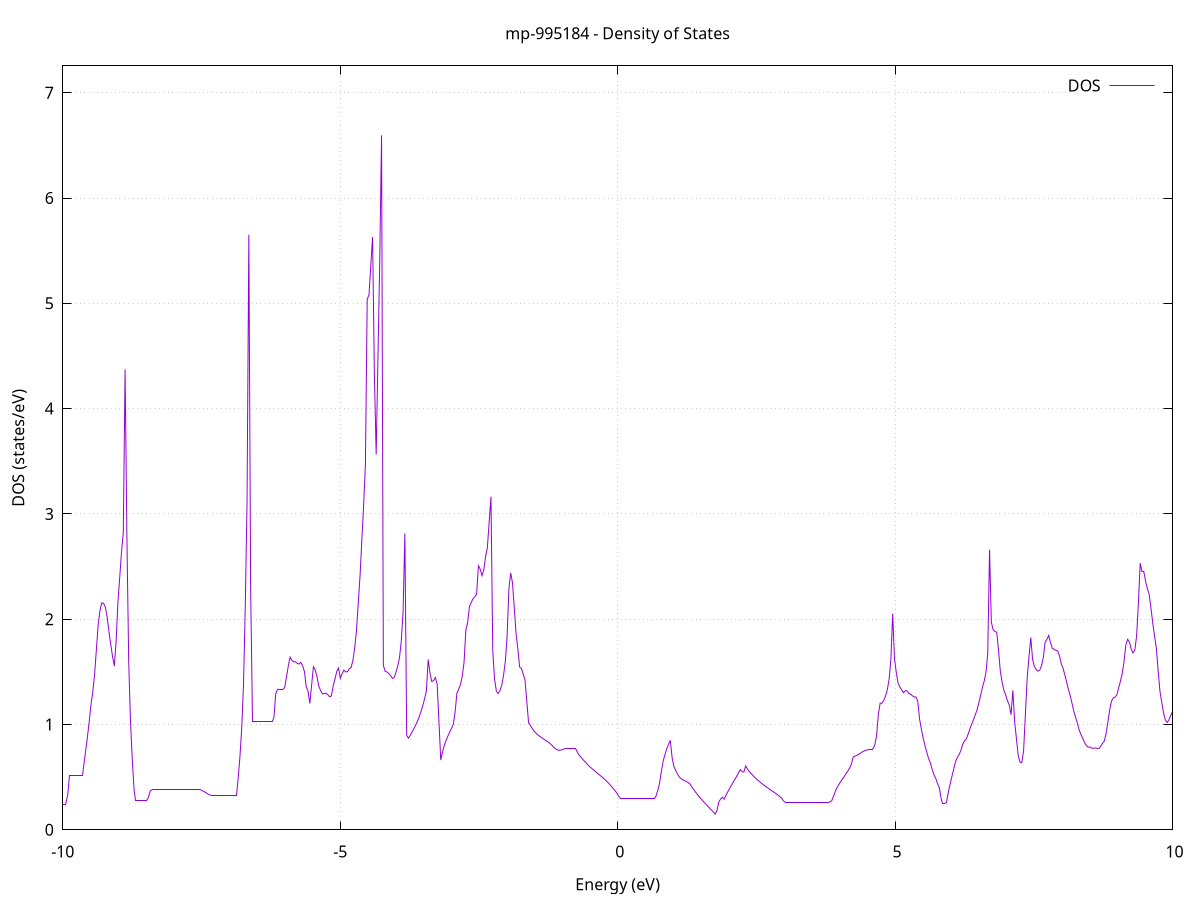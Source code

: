 set title 'mp-995184 - Density of States'
set xlabel 'Energy (eV)'
set ylabel 'DOS (states/eV)'
set grid
set xrange [-10:10]
set yrange [0:7.255]
set xzeroaxis lt -1
set terminal png size 800,600
set output 'mp-995184_dos_gnuplot.png'
plot '-' using 1:2 with lines title 'DOS'
-19.576000 0.000000
-19.543700 0.000000
-19.511400 0.000000
-19.479000 0.000000
-19.446700 0.000000
-19.414400 0.000000
-19.382100 0.000000
-19.349700 0.000000
-19.317400 0.000000
-19.285100 0.000000
-19.252800 0.000000
-19.220500 0.000000
-19.188100 0.000000
-19.155800 0.000000
-19.123500 0.000000
-19.091200 0.000000
-19.058800 0.000000
-19.026500 0.000000
-18.994200 0.000000
-18.961900 0.000000
-18.929500 0.000000
-18.897200 0.000000
-18.864900 0.000000
-18.832600 0.000000
-18.800300 0.000000
-18.767900 0.000000
-18.735600 0.000000
-18.703300 0.000000
-18.671000 0.000000
-18.638600 0.000000
-18.606300 0.000000
-18.574000 0.000000
-18.541700 0.000000
-18.509300 0.000000
-18.477000 0.000000
-18.444700 0.000000
-18.412400 0.000000
-18.380100 0.000000
-18.347700 0.000000
-18.315400 0.000000
-18.283100 0.000000
-18.250800 0.000000
-18.218400 0.000000
-18.186100 0.000000
-18.153800 0.000000
-18.121500 0.000000
-18.089100 0.000000
-18.056800 0.000000
-18.024500 0.000000
-17.992200 0.000000
-17.959900 0.000000
-17.927500 0.000000
-17.895200 0.000000
-17.862900 0.000000
-17.830600 0.000000
-17.798200 0.000000
-17.765900 0.000000
-17.733600 0.000000
-17.701300 0.000000
-17.668900 0.000000
-17.636600 0.000000
-17.604300 0.000000
-17.572000 0.000000
-17.539700 0.000000
-17.507300 0.000000
-17.475000 0.000000
-17.442700 0.000000
-17.410400 0.000000
-17.378000 0.000000
-17.345700 0.000000
-17.313400 0.000000
-17.281100 0.000000
-17.248700 0.000000
-17.216400 0.000000
-17.184100 0.000000
-17.151800 0.000000
-17.119500 0.000000
-17.087100 0.000000
-17.054800 0.000000
-17.022500 0.000000
-16.990200 0.000000
-16.957800 0.000000
-16.925500 0.000000
-16.893200 0.000000
-16.860900 0.000000
-16.828500 0.000000
-16.796200 0.000000
-16.763900 0.000000
-16.731600 0.000000
-16.699300 0.000000
-16.666900 0.000000
-16.634600 0.038900
-16.602300 0.573600
-16.570000 1.010600
-16.537600 1.380500
-16.505300 1.838900
-16.473000 2.289300
-16.440700 2.096600
-16.408300 1.725400
-16.376000 1.471200
-16.343700 1.202900
-16.311400 0.766400
-16.279100 0.766400
-16.246700 0.766400
-16.214400 0.766400
-16.182100 0.766400
-16.149800 0.766400
-16.117400 0.766400
-16.085100 0.766400
-16.052800 0.766400
-16.020500 0.766400
-15.988100 0.766400
-15.955800 0.766400
-15.923500 0.742400
-15.891200 0.664600
-15.858900 0.611100
-15.826500 0.557100
-15.794200 0.467200
-15.761900 0.464200
-15.729600 0.464200
-15.697200 0.464200
-15.664900 0.464200
-15.632600 0.464200
-15.600300 0.464200
-15.567900 0.464200
-15.535600 0.464200
-15.503300 0.464200
-15.471000 0.464200
-15.438700 0.464200
-15.406300 0.464200
-15.374000 0.464200
-15.341700 0.464200
-15.309400 0.464200
-15.277000 0.464200
-15.244700 0.464200
-15.212400 0.464200
-15.180100 0.464200
-15.147700 0.464200
-15.115400 0.464200
-15.083100 0.464200
-15.050800 0.447500
-15.018500 0.414500
-14.986100 0.391500
-14.953800 0.364000
-14.921500 0.338100
-14.889200 0.338100
-14.856800 0.338100
-14.824500 0.338100
-14.792200 0.338100
-14.759900 0.338100
-14.727500 0.338100
-14.695200 0.338100
-14.662900 0.338100
-14.630600 0.338100
-14.598300 0.338100
-14.565900 0.338100
-14.533600 0.338100
-14.501300 0.338100
-14.469000 0.338100
-14.436600 0.338100
-14.404300 0.338100
-14.372000 0.338100
-14.339700 0.338100
-14.307300 0.338100
-14.275000 0.338100
-14.242700 0.461300
-14.210400 0.745800
-14.178100 1.118500
-14.145700 1.757500
-14.113400 2.585600
-14.081100 2.695700
-14.048800 2.516700
-14.016400 2.280800
-13.984100 1.893700
-13.951800 1.303800
-13.919500 1.148000
-13.887100 1.148000
-13.854800 1.143500
-13.822500 1.139000
-13.790200 1.135100
-13.757900 1.128700
-13.725500 1.128700
-13.693200 1.128800
-13.660900 1.128800
-13.628600 1.128800
-13.596200 1.128800
-13.563900 1.096500
-13.531600 1.051300
-13.499300 0.983300
-13.466900 0.860500
-13.434600 0.809400
-13.402300 0.809400
-13.370000 0.809400
-13.337700 0.809400
-13.305300 0.809400
-13.273000 0.809400
-13.240700 0.809400
-13.208400 0.809400
-13.176000 0.809400
-13.143700 0.809400
-13.111400 0.809400
-13.079100 0.809400
-13.046700 0.809400
-13.014400 0.809400
-12.982100 0.809400
-12.949800 0.809400
-12.917500 0.809400
-12.885100 0.809400
-12.852800 0.809400
-12.820500 0.809400
-12.788200 0.809400
-12.755800 0.802500
-12.723500 0.783700
-12.691200 0.756300
-12.658900 0.702500
-12.626500 0.675600
-12.594200 0.593200
-12.561900 0.515600
-12.529600 0.438800
-12.497300 0.356800
-12.464900 0.356800
-12.432600 0.356800
-12.400300 0.356800
-12.368000 0.356800
-12.335600 0.356800
-12.303300 0.356800
-12.271000 0.356800
-12.238700 0.356800
-12.206300 0.356800
-12.174000 0.356800
-12.141700 0.356800
-12.109400 0.356800
-12.077100 0.508100
-12.044700 0.739000
-12.012400 0.941300
-11.980100 1.210600
-11.947800 1.210600
-11.915400 1.210500
-11.883100 1.210500
-11.850800 1.210500
-11.818500 1.210500
-11.786100 1.210400
-11.753800 1.210400
-11.721500 1.210400
-11.689200 1.210400
-11.656900 1.210300
-11.624500 1.136800
-11.592200 0.925200
-11.559900 0.579100
-11.527600 0.031300
-11.495200 0.000000
-11.462900 0.000000
-11.430600 0.000000
-11.398300 0.000000
-11.365900 0.000000
-11.333600 0.000000
-11.301300 0.000000
-11.269000 0.000000
-11.236700 0.000000
-11.204300 0.000000
-11.172000 0.000000
-11.139700 0.000000
-11.107400 0.000000
-11.075000 0.000000
-11.042700 0.000000
-11.010400 0.000000
-10.978100 0.000000
-10.945700 0.000000
-10.913400 0.000000
-10.881100 0.000000
-10.848800 0.000000
-10.816500 0.000000
-10.784100 0.000000
-10.751800 0.000000
-10.719500 0.000000
-10.687200 0.000000
-10.654800 0.000000
-10.622500 0.000000
-10.590200 0.000000
-10.557900 0.912200
-10.525500 1.578100
-10.493200 2.445800
-10.460900 2.445800
-10.428600 2.445900
-10.396300 2.445900
-10.363900 1.427800
-10.331600 0.244700
-10.299300 0.244700
-10.267000 0.244700
-10.234600 0.244700
-10.202300 0.244700
-10.170000 0.244700
-10.137700 0.244700
-10.105300 0.244700
-10.073000 0.244700
-10.040700 0.244700
-10.008400 0.244700
-9.976100 0.244700
-9.943700 0.244700
-9.911400 0.327900
-9.879100 0.519200
-9.846800 0.519200
-9.814400 0.519200
-9.782100 0.519200
-9.749800 0.519200
-9.717500 0.519200
-9.685100 0.519200
-9.652800 0.519200
-9.620500 0.616300
-9.588200 0.748800
-9.555900 0.882200
-9.523500 1.029600
-9.491200 1.190900
-9.458900 1.312500
-9.426600 1.476100
-9.394200 1.714800
-9.361900 1.948200
-9.329600 2.083100
-9.297300 2.155400
-9.264900 2.150600
-9.232600 2.113800
-9.200300 2.018900
-9.168000 1.881600
-9.135700 1.759900
-9.103300 1.644900
-9.071000 1.555200
-9.038700 1.793700
-9.006400 2.159200
-8.974000 2.396600
-8.941700 2.635800
-8.909400 2.825100
-8.877100 4.371400
-8.844700 2.790500
-8.812400 1.605200
-8.780100 1.034400
-8.747800 0.666500
-8.715500 0.381700
-8.683100 0.274500
-8.650800 0.274500
-8.618500 0.274500
-8.586200 0.274500
-8.553800 0.274500
-8.521500 0.274500
-8.489200 0.274500
-8.456900 0.306600
-8.424500 0.369300
-8.392200 0.385500
-8.359900 0.385500
-8.327600 0.385500
-8.295300 0.385500
-8.262900 0.385500
-8.230600 0.385500
-8.198300 0.385500
-8.166000 0.385500
-8.133600 0.385500
-8.101300 0.385500
-8.069000 0.385500
-8.036700 0.385400
-8.004300 0.385400
-7.972000 0.385400
-7.939700 0.385400
-7.907400 0.385400
-7.875100 0.385400
-7.842700 0.385400
-7.810400 0.385400
-7.778100 0.385400
-7.745800 0.385400
-7.713400 0.385400
-7.681100 0.385400
-7.648800 0.385400
-7.616500 0.385300
-7.584100 0.385300
-7.551800 0.385300
-7.519500 0.380900
-7.487200 0.371800
-7.454900 0.362700
-7.422500 0.353100
-7.390200 0.341300
-7.357900 0.331700
-7.325600 0.328100
-7.293200 0.327800
-7.260900 0.327800
-7.228600 0.327800
-7.196300 0.327800
-7.163900 0.327900
-7.131600 0.327900
-7.099300 0.327900
-7.067000 0.327900
-7.034700 0.327900
-7.002300 0.327900
-6.970000 0.327900
-6.937700 0.327900
-6.905400 0.327900
-6.873000 0.327900
-6.840700 0.483400
-6.808400 0.685000
-6.776100 0.957100
-6.743700 1.371000
-6.711400 2.112200
-6.679100 3.123000
-6.646800 5.651400
-6.614500 2.294500
-6.582100 1.024700
-6.549800 1.024700
-6.517500 1.024700
-6.485200 1.024700
-6.452800 1.024600
-6.420500 1.024600
-6.388200 1.024600
-6.355900 1.024600
-6.323500 1.024600
-6.291200 1.024600
-6.258900 1.024600
-6.226600 1.024600
-6.194300 1.070900
-6.161900 1.294500
-6.129600 1.334300
-6.097300 1.333400
-6.065000 1.332400
-6.032600 1.331400
-6.000300 1.352600
-5.968000 1.454300
-5.935700 1.555500
-5.903300 1.639500
-5.871000 1.609100
-5.838700 1.594900
-5.806400 1.595500
-5.774100 1.579100
-5.741700 1.574600
-5.709400 1.588900
-5.677100 1.557700
-5.644800 1.501900
-5.612400 1.358200
-5.580100 1.318100
-5.547800 1.199500
-5.515500 1.371800
-5.483100 1.549000
-5.450800 1.518800
-5.418500 1.453200
-5.386200 1.364000
-5.353900 1.322300
-5.321500 1.293200
-5.289200 1.291900
-5.256900 1.296900
-5.224600 1.283800
-5.192200 1.264000
-5.159900 1.270500
-5.127600 1.366800
-5.095300 1.429400
-5.062900 1.502400
-5.030600 1.535800
-4.998300 1.439000
-4.966000 1.482300
-4.933700 1.517000
-4.901300 1.499300
-4.869000 1.501600
-4.836700 1.529100
-4.804400 1.541600
-4.772000 1.605900
-4.739700 1.722900
-4.707400 1.889000
-4.675100 2.152900
-4.642700 2.411700
-4.610400 2.753000
-4.578100 3.081400
-4.545800 3.473600
-4.513500 5.035900
-4.481100 5.082900
-4.448800 5.362500
-4.416500 5.629500
-4.384200 4.323800
-4.351800 3.564300
-4.319500 4.494300
-4.287200 5.423600
-4.254900 6.595400
-4.222500 1.561800
-4.190200 1.504200
-4.157900 1.498800
-4.125600 1.484700
-4.093300 1.466200
-4.060900 1.438500
-4.028600 1.445000
-3.996300 1.494700
-3.964000 1.554500
-3.931600 1.634100
-3.899300 1.794800
-3.867000 2.071100
-3.834700 2.813600
-3.802300 0.898400
-3.770000 0.869700
-3.737700 0.897500
-3.705400 0.927300
-3.673100 0.959100
-3.640700 0.992900
-3.608400 1.030400
-3.576100 1.073800
-3.543800 1.123800
-3.511400 1.180500
-3.479100 1.243800
-3.446800 1.319100
-3.414500 1.617600
-3.382100 1.486600
-3.349800 1.407800
-3.317500 1.416200
-3.285200 1.445900
-3.252900 1.382500
-3.220500 1.027400
-3.188200 0.662300
-3.155900 0.739400
-3.123600 0.803300
-3.091200 0.849200
-3.058900 0.890500
-3.026600 0.928400
-2.994300 0.963900
-2.961900 1.001900
-2.929600 1.116400
-2.897300 1.298200
-2.865000 1.335400
-2.832700 1.379000
-2.800300 1.459200
-2.768000 1.592800
-2.735700 1.895300
-2.703400 1.968900
-2.671000 2.117800
-2.638700 2.159000
-2.606400 2.195100
-2.574100 2.212600
-2.541700 2.240000
-2.509400 2.507800
-2.477100 2.474700
-2.444800 2.413400
-2.412500 2.467800
-2.380100 2.594000
-2.347800 2.679900
-2.315500 2.921500
-2.283200 3.163200
-2.250800 1.704300
-2.218500 1.432900
-2.186200 1.316800
-2.153900 1.294000
-2.121500 1.320300
-2.089200 1.372500
-2.056900 1.465300
-2.024600 1.596700
-1.992300 1.836300
-1.959900 2.289700
-1.927600 2.439000
-1.895300 2.346300
-1.863000 2.106400
-1.830600 1.860000
-1.798300 1.716200
-1.766000 1.545200
-1.733700 1.532000
-1.701300 1.477500
-1.669000 1.421100
-1.636700 1.214900
-1.604400 1.013800
-1.572100 0.991600
-1.539700 0.961900
-1.507400 0.937900
-1.475100 0.919600
-1.442800 0.904200
-1.410400 0.890300
-1.378100 0.877700
-1.345800 0.866000
-1.313500 0.854500
-1.281100 0.843100
-1.248800 0.831700
-1.216500 0.819100
-1.184200 0.802900
-1.151900 0.783200
-1.119500 0.770000
-1.087200 0.759400
-1.054900 0.754300
-1.022600 0.757400
-0.990200 0.762100
-0.957900 0.769200
-0.925600 0.774900
-0.893300 0.774900
-0.860900 0.774900
-0.828600 0.774900
-0.796300 0.774900
-0.764000 0.774900
-0.731700 0.743700
-0.699300 0.713200
-0.667000 0.693000
-0.634700 0.672300
-0.602400 0.654200
-0.570000 0.636500
-0.537700 0.616900
-0.505400 0.600100
-0.473100 0.585200
-0.440700 0.570800
-0.408400 0.556400
-0.376100 0.542200
-0.343800 0.528400
-0.311500 0.514400
-0.279100 0.500200
-0.246800 0.485700
-0.214500 0.469900
-0.182200 0.453400
-0.149800 0.434400
-0.117500 0.415400
-0.085200 0.395200
-0.052900 0.375400
-0.020500 0.353600
0.011800 0.325300
0.044100 0.296100
0.076400 0.296100
0.108700 0.296100
0.141100 0.296100
0.173400 0.296100
0.205700 0.296100
0.238000 0.296100
0.270400 0.296100
0.302700 0.296100
0.335000 0.296100
0.367300 0.296100
0.399700 0.296100
0.432000 0.296100
0.464300 0.296100
0.496600 0.296100
0.528900 0.296100
0.561300 0.296100
0.593600 0.296100
0.625900 0.296100
0.658200 0.296100
0.690600 0.318500
0.722900 0.373400
0.755200 0.440500
0.787500 0.554200
0.819900 0.650400
0.852200 0.714600
0.884500 0.767300
0.916800 0.810900
0.949100 0.849900
0.981500 0.685800
1.013800 0.600600
1.046100 0.564100
1.078400 0.528900
1.110800 0.501700
1.143100 0.486400
1.175400 0.473500
1.207700 0.466800
1.240100 0.457600
1.272400 0.448600
1.304700 0.434200
1.337000 0.408000
1.369300 0.382800
1.401700 0.359800
1.434000 0.338100
1.466300 0.317100
1.498600 0.297000
1.531000 0.277500
1.563300 0.258400
1.595600 0.239500
1.627900 0.221200
1.660300 0.203500
1.692600 0.186500
1.724900 0.167900
1.757200 0.148300
1.789500 0.182300
1.821900 0.262700
1.854200 0.290200
1.886500 0.309700
1.918800 0.290100
1.951200 0.326400
1.983500 0.359500
2.015800 0.390200
2.048100 0.420100
2.080500 0.449900
2.112800 0.479000
2.145100 0.507300
2.177400 0.539900
2.209700 0.571800
2.242100 0.552600
2.274400 0.548000
2.306700 0.606400
2.339000 0.577600
2.371400 0.555100
2.403700 0.535300
2.436000 0.516000
2.468300 0.498400
2.500700 0.483000
2.533000 0.468000
2.565300 0.453500
2.597600 0.439700
2.629900 0.426700
2.662300 0.414100
2.694600 0.401900
2.726900 0.389900
2.759200 0.377700
2.791600 0.366000
2.823900 0.354700
2.856200 0.342600
2.888500 0.329400
2.920900 0.316700
2.953200 0.300900
2.985500 0.276500
3.017800 0.258400
3.050100 0.258400
3.082500 0.258400
3.114800 0.258400
3.147100 0.258400
3.179400 0.258400
3.211800 0.258400
3.244100 0.258400
3.276400 0.258400
3.308700 0.258400
3.341100 0.258400
3.373400 0.258400
3.405700 0.258400
3.438000 0.258400
3.470300 0.258400
3.502700 0.258400
3.535000 0.258400
3.567300 0.258300
3.599600 0.258300
3.632000 0.258300
3.664300 0.258300
3.696600 0.258300
3.728900 0.258300
3.761300 0.258300
3.793600 0.258300
3.825900 0.264800
3.858200 0.275900
3.890500 0.318200
3.922900 0.364600
3.955200 0.402200
3.987500 0.430900
4.019800 0.457800
4.052200 0.482600
4.084500 0.507400
4.116800 0.532500
4.149100 0.558900
4.181500 0.587500
4.213800 0.624200
4.246100 0.692100
4.278400 0.699300
4.310700 0.707200
4.343100 0.715700
4.375400 0.726500
4.407700 0.739300
4.440000 0.747700
4.472400 0.754300
4.504700 0.759800
4.537000 0.761800
4.569300 0.761700
4.601700 0.761700
4.634000 0.804800
4.666300 0.892500
4.698600 1.095500
4.730900 1.202400
4.763300 1.201900
4.795600 1.229100
4.827900 1.269600
4.860200 1.331200
4.892600 1.429600
4.924900 1.620200
4.957200 2.051700
4.989500 1.622600
5.021900 1.494200
5.054200 1.392800
5.086500 1.355400
5.118800 1.328200
5.151100 1.301500
5.183500 1.320600
5.215800 1.318800
5.248100 1.295800
5.280400 1.286600
5.312800 1.272700
5.345100 1.260700
5.377400 1.261500
5.409700 1.217600
5.442100 1.050800
5.474400 0.954200
5.506700 0.870100
5.539000 0.800900
5.571300 0.736500
5.603700 0.678100
5.636000 0.635400
5.668300 0.574200
5.700600 0.524300
5.733000 0.488300
5.765300 0.438500
5.797600 0.398100
5.829900 0.297100
5.862300 0.251700
5.894600 0.251700
5.926900 0.259300
5.959200 0.353800
5.991500 0.432800
6.023900 0.505300
6.056200 0.575200
6.088500 0.646400
6.120800 0.685400
6.153200 0.714900
6.185500 0.750800
6.217800 0.810300
6.250100 0.842600
6.282500 0.862000
6.314800 0.905300
6.347100 0.956000
6.379400 1.001400
6.411700 1.042400
6.444100 1.090000
6.476400 1.137600
6.508700 1.202700
6.541000 1.274200
6.573400 1.350800
6.605700 1.411100
6.638000 1.493600
6.670300 1.676300
6.702700 2.660800
6.735000 1.972100
6.767300 1.899900
6.799600 1.883200
6.831900 1.876600
6.864300 1.703800
6.896600 1.508900
6.928900 1.402200
6.961200 1.324200
6.993600 1.280400
7.025900 1.225400
7.058200 1.185700
7.090500 1.093000
7.122900 1.324900
7.155200 1.026700
7.187500 0.864000
7.219800 0.702400
7.252100 0.643400
7.284500 0.637300
7.316800 0.752400
7.349100 1.102900
7.381400 1.442400
7.413800 1.648400
7.446100 1.825900
7.478400 1.618400
7.510700 1.550500
7.543100 1.521800
7.575400 1.506300
7.607700 1.517300
7.640000 1.558400
7.672300 1.638100
7.704700 1.783100
7.737000 1.807600
7.769300 1.846300
7.801600 1.776100
7.834000 1.723500
7.866300 1.713800
7.898600 1.704300
7.930900 1.697600
7.963300 1.652400
7.995600 1.575500
8.027900 1.532300
8.060200 1.470000
8.092500 1.401500
8.124900 1.331500
8.157200 1.274200
8.189500 1.199000
8.221800 1.125300
8.254200 1.067400
8.286500 1.011900
8.318800 0.945200
8.351100 0.903900
8.383500 0.866700
8.415800 0.827000
8.448100 0.798900
8.480400 0.783700
8.512700 0.786700
8.545100 0.774300
8.577400 0.774400
8.609700 0.777000
8.642000 0.774000
8.674400 0.771700
8.706700 0.793800
8.739000 0.821500
8.771300 0.843100
8.803700 0.914700
8.836000 1.023900
8.868300 1.138500
8.900600 1.221000
8.932900 1.251900
8.965300 1.260400
8.997600 1.281100
9.029900 1.349600
9.062200 1.411500
9.094600 1.484900
9.126900 1.598700
9.159200 1.755600
9.191500 1.808800
9.223900 1.782100
9.256200 1.716900
9.288500 1.679300
9.320800 1.705600
9.353100 1.841300
9.385500 2.150900
9.417800 2.531700
9.450100 2.452000
9.482400 2.453600
9.514800 2.359500
9.547100 2.290200
9.579400 2.239000
9.611700 2.104400
9.644100 1.964300
9.676400 1.840100
9.708700 1.728300
9.741000 1.512500
9.773300 1.319800
9.805700 1.210000
9.838000 1.112300
9.870300 1.045100
9.902600 1.018300
9.935000 1.042000
9.967300 1.083900
9.999600 1.121800
10.031900 1.172400
10.064300 1.230100
10.096600 1.287400
10.128900 1.352300
10.161200 1.423400
10.193500 1.496900
10.225900 1.640800
10.258200 1.826000
10.290500 2.028800
10.322800 2.242200
10.355200 2.412100
10.387500 2.554200
10.419800 2.716300
10.452100 2.755200
10.484500 2.700200
10.516800 2.678200
10.549100 2.603600
10.581400 2.594800
10.613700 2.577800
10.646100 2.640500
10.678400 2.729200
10.710700 2.861900
10.743000 2.864500
10.775400 2.677300
10.807700 2.421700
10.840000 2.275000
10.872300 2.193000
10.904700 2.099700
10.937000 2.060700
10.969300 1.981100
11.001600 2.011700
11.033900 1.935700
11.066300 1.892600
11.098600 1.878100
11.130900 1.916400
11.163200 2.021200
11.195600 2.218000
11.227900 2.450900
11.260200 2.715500
11.292500 2.765000
11.324900 2.753700
11.357200 2.734200
11.389500 2.720400
11.421800 2.588600
11.454100 2.505200
11.486500 2.323900
11.518800 2.205100
11.551100 2.191100
11.583400 2.193300
11.615800 2.236900
11.648100 2.306600
11.680400 2.348800
11.712700 2.367200
11.745100 2.425100
11.777400 2.529700
11.809700 2.520400
11.842000 2.529200
11.874300 2.531900
11.906700 2.491400
11.939000 2.435800
11.971300 2.407800
12.003600 2.380700
12.036000 2.451300
12.068300 2.494400
12.100600 2.558500
12.132900 2.438800
12.165300 2.217200
12.197600 2.047800
12.229900 1.940900
12.262200 1.861800
12.294500 1.767900
12.326900 1.653800
12.359200 1.589200
12.391500 1.646300
12.423800 1.669700
12.456200 1.717100
12.488500 1.778200
12.520800 1.800100
12.553100 1.804900
12.585500 1.817400
12.617800 1.879400
12.650100 1.926000
12.682400 1.954300
12.714700 1.997500
12.747100 2.084400
12.779400 2.234100
12.811700 2.392100
12.844000 2.562100
12.876400 2.787400
12.908700 2.840800
12.941000 2.991600
12.973300 3.080800
13.005700 3.096700
13.038000 3.104100
13.070300 3.397200
13.102600 2.816100
13.134900 2.735700
13.167300 2.679700
13.199600 2.473900
13.231900 2.458200
13.264200 2.413100
13.296600 2.510600
13.328900 2.587100
13.361200 2.698000
13.393500 2.807100
13.425900 2.915000
13.458200 3.080100
13.490500 3.220300
13.522800 3.308100
13.555100 3.318100
13.587500 3.283100
13.619800 3.119300
13.652100 2.964800
13.684400 2.770600
13.716800 2.578300
13.749100 2.456100
13.781400 2.329300
13.813700 2.198700
13.846100 2.016300
13.878400 1.911800
13.910700 1.820500
13.943000 1.729300
13.975300 1.643100
14.007700 1.520100
14.040000 1.391100
14.072300 1.300000
14.104600 1.238200
14.137000 1.213300
14.169300 1.208100
14.201600 1.210500
14.233900 1.295800
14.266300 1.318700
14.298600 1.408500
14.330900 1.444800
14.363200 1.517400
14.395500 1.564900
14.427900 1.637000
14.460200 1.637000
14.492500 1.658100
14.524800 1.804700
14.557200 1.880800
14.589500 2.015900
14.621800 2.163900
14.654100 2.140500
14.686500 2.124100
14.718800 2.054500
14.751100 1.918900
14.783400 1.759400
14.815700 1.672200
14.848100 1.637000
14.880400 1.620200
14.912700 1.610600
14.945000 1.629700
14.977400 1.678700
15.009700 1.737400
15.042000 1.820400
15.074300 1.998400
15.106700 2.128100
15.139000 2.324500
15.171300 2.410300
15.203600 2.293400
15.235900 2.207700
15.268300 2.327500
15.300600 2.425900
15.332900 2.507900
15.365200 2.643200
15.397600 2.734900
15.429900 3.024600
15.462200 2.995500
15.494500 3.065800
15.526900 3.191900
15.559200 2.639600
15.591500 2.505300
15.623800 2.421200
15.656100 2.345500
15.688500 2.366900
15.720800 2.286000
15.753100 2.230100
15.785400 2.216000
15.817800 2.129400
15.850100 2.050500
15.882400 2.008700
15.914700 1.885000
15.947100 1.736300
15.979400 1.666300
16.011700 1.657400
16.044000 1.627100
16.076300 1.615600
16.108700 1.640600
16.141000 1.660700
16.173300 1.691600
16.205600 1.739700
16.238000 1.769300
16.270300 1.769900
16.302600 1.795300
16.334900 1.808500
16.367300 1.820600
16.399600 1.901600
16.431900 2.018400
16.464200 2.093400
16.496500 2.141000
16.528900 2.130400
16.561200 2.167800
16.593500 2.173600
16.625800 2.231300
16.658200 2.356100
16.690500 2.359900
16.722800 2.322800
16.755100 2.172700
16.787500 2.113100
16.819800 1.959200
16.852100 1.801000
16.884400 1.706400
16.916800 1.657600
16.949100 1.587000
16.981400 1.522700
17.013700 1.483400
17.046000 1.461900
17.078400 1.447200
17.110700 1.438100
17.143000 1.449100
17.175300 1.469900
17.207700 1.482400
17.240000 1.483100
17.272300 1.497100
17.304600 1.502900
17.337000 1.517900
17.369300 1.557700
17.401600 1.638600
17.433900 1.773500
17.466200 2.020300
17.498600 2.069400
17.530900 2.103200
17.563200 2.121400
17.595500 2.171600
17.627900 2.171200
17.660200 2.140000
17.692500 2.139000
17.724800 2.208100
17.757200 2.294200
17.789500 2.318500
17.821800 2.418000
17.854100 2.451900
17.886400 2.313000
17.918800 2.279900
17.951100 2.478200
17.983400 2.557600
18.015700 2.580400
18.048100 2.565400
18.080400 2.558600
18.112700 2.578500
18.145000 2.485600
18.177400 2.363500
18.209700 2.291400
18.242000 2.260300
18.274300 2.186600
18.306600 2.097900
18.339000 2.042500
18.371300 2.017100
18.403600 2.101200
18.435900 2.020400
18.468300 1.925400
18.500600 1.835000
18.532900 1.798900
18.565200 1.783600
18.597600 1.773300
18.629900 1.749300
18.662200 1.705300
18.694500 1.649500
18.726800 1.623600
18.759200 1.637500
18.791500 1.654100
18.823800 1.680400
18.856100 1.713300
18.888500 1.762800
18.920800 1.745700
18.953100 1.729100
18.985400 1.773600
19.017800 1.826300
19.050100 1.916800
19.082400 1.969000
19.114700 2.083200
19.147000 2.124900
19.179400 2.091700
19.211700 2.149000
19.244000 2.203700
19.276300 2.186100
19.308700 2.043200
19.341000 1.946400
19.373300 1.858800
19.405600 1.739500
19.438000 1.634500
19.470300 1.589900
19.502600 1.606500
19.534900 1.660800
19.567200 1.724100
19.599600 1.807600
19.631900 1.920800
19.664200 2.062400
19.696500 2.226800
19.728900 2.198900
19.761200 2.182500
19.793500 2.218200
19.825800 2.338700
19.858200 2.432600
19.890500 2.458800
19.922800 2.435300
19.955100 2.411800
19.987400 2.404500
20.019800 2.479000
20.052100 2.358200
20.084400 2.320800
20.116700 2.262000
20.149100 2.278900
20.181400 2.304200
20.213700 2.263600
20.246000 2.216300
20.278400 2.148400
20.310700 2.132300
20.343000 2.212400
20.375300 2.318100
20.407600 2.379600
20.440000 2.242600
20.472300 2.258700
20.504600 2.371700
20.536900 2.419400
20.569300 2.414900
20.601600 2.407800
20.633900 2.473800
20.666200 2.407300
20.698600 2.311800
20.730900 2.235700
20.763200 2.123900
20.795500 2.099100
20.827800 2.077000
20.860200 2.086300
20.892500 2.024400
20.924800 2.057900
20.957100 2.141100
20.989500 2.254600
21.021800 2.379700
21.054100 2.460500
21.086400 2.559100
21.118800 2.662500
21.151100 2.687800
21.183400 2.589600
21.215700 2.399200
21.248000 2.253300
21.280400 2.074700
21.312700 1.956600
21.345000 1.870000
21.377300 1.804300
21.409700 1.769600
21.442000 1.838600
21.474300 1.938100
21.506600 2.007900
21.539000 2.025600
21.571300 2.290900
21.603600 2.380700
21.635900 2.267400
21.668200 2.159700
21.700600 2.133000
21.732900 2.108500
21.765200 2.073800
21.797500 2.081700
21.829900 2.080200
21.862200 2.048600
21.894500 1.986000
21.926800 1.930500
21.959200 1.887500
21.991500 1.871700
22.023800 1.851500
22.056100 1.844000
22.088400 1.879000
22.120800 1.928100
22.153100 1.960400
22.185400 2.012900
22.217700 2.047200
22.250100 2.086900
22.282400 2.161600
22.314700 2.253900
22.347000 2.392800
22.379400 2.556300
22.411700 2.655700
22.444000 2.580900
22.476300 2.520400
22.508600 2.501200
22.541000 2.515500
22.573300 2.524100
22.605600 2.505600
22.637900 2.506400
22.670300 2.509500
22.702600 2.461900
22.734900 2.481400
22.767200 2.474500
22.799600 2.500400
22.831900 2.542600
22.864200 2.532600
22.896500 2.554400
22.928800 2.497600
22.961200 2.542400
22.993500 2.513900
23.025800 2.473300
23.058100 2.426200
23.090500 2.367600
23.122800 2.337200
23.155100 2.418300
23.187400 2.228400
23.219800 2.132000
23.252100 2.076200
23.284400 2.007300
23.316700 2.003400
23.349000 1.980500
23.381400 1.945400
23.413700 1.929100
23.446000 1.826000
23.478300 1.843800
23.510700 1.899800
23.543000 2.030100
23.575300 2.330000
23.607600 2.600100
23.640000 2.769000
23.672300 2.966000
23.704600 3.157900
23.736900 3.165700
23.769200 3.192000
23.801600 2.926100
23.833900 2.645800
23.866200 2.533800
23.898500 2.515700
23.930900 2.540600
23.963200 2.546900
23.995500 2.572200
24.027800 2.566600
24.060200 2.432500
24.092500 2.371800
24.124800 2.394000
24.157100 2.458700
24.189400 2.547700
24.221800 2.516700
24.254100 2.510600
24.286400 2.521800
24.318700 2.572800
24.351100 2.611900
24.383400 2.623100
24.415700 2.672400
24.448000 2.651300
24.480400 2.609500
24.512700 2.519900
24.545000 2.467200
24.577300 2.462900
24.609600 2.550700
24.642000 2.624800
24.674300 2.602700
24.706600 2.542000
24.738900 2.502100
24.771300 2.460500
24.803600 2.429900
24.835900 2.432900
24.868200 2.500200
24.900600 2.579700
24.932900 2.687400
24.965200 2.729900
24.997500 2.685500
25.029800 2.583600
25.062200 2.558300
25.094500 2.540100
25.126800 2.616300
25.159100 2.607800
25.191500 2.568800
25.223800 2.545800
25.256100 2.493100
25.288400 2.459100
25.320800 2.504300
25.353100 2.566500
25.385400 2.543400
25.417700 2.430800
25.450000 2.389900
25.482400 2.368900
25.514700 2.295900
25.547000 2.268700
25.579300 2.294600
25.611700 2.393100
25.644000 2.646600
25.676300 2.661400
25.708600 2.652900
25.741000 2.656200
25.773300 2.476900
25.805600 2.469900
25.837900 2.520300
25.870200 2.500600
25.902600 2.508700
25.934900 2.532900
25.967200 2.583900
25.999500 2.671000
26.031900 2.764900
26.064200 2.810000
26.096500 2.922800
26.128800 3.062100
26.161200 3.137300
26.193500 2.942300
26.225800 2.983600
26.258100 3.011700
26.290400 3.043700
26.322800 2.997300
26.355100 2.998500
26.387400 2.900900
26.419700 2.640600
26.452100 2.607800
26.484400 2.496000
26.516700 2.492800
26.549000 2.534300
26.581400 2.482100
26.613700 2.520400
26.646000 2.496200
26.678300 2.439100
26.710600 2.383900
26.743000 2.308400
26.775300 2.235900
26.807600 2.180200
26.839900 2.153900
26.872300 2.059200
26.904600 2.029100
26.936900 2.003400
26.969200 1.974300
27.001600 2.026600
27.033900 1.988500
27.066200 1.950200
27.098500 1.978700
27.130800 2.019100
27.163200 2.073900
27.195500 2.152500
27.227800 2.248600
27.260100 2.345500
27.292500 2.416700
27.324800 2.569300
27.357100 2.399200
27.389400 2.405600
27.421800 2.324300
27.454100 2.290000
27.486400 2.286900
27.518700 2.241700
27.551000 2.167700
27.583400 2.119600
27.615700 2.119800
27.648000 2.128800
27.680300 2.171000
27.712700 2.272000
27.745000 2.362900
27.777300 2.443700
27.809600 2.496700
27.842000 2.558700
27.874300 2.513800
27.906600 2.466000
27.938900 2.395100
27.971200 2.375100
28.003600 2.229000
28.035900 2.142100
28.068200 2.127000
28.100500 2.153800
28.132900 2.181700
28.165200 2.272400
28.197500 2.341400
28.229800 2.444600
28.262200 2.476200
28.294500 2.416800
28.326800 2.383800
28.359100 2.349800
28.391400 2.289200
28.423800 2.234100
28.456100 2.192900
28.488400 2.174000
28.520700 2.152400
28.553100 2.110100
28.585400 2.121000
28.617700 2.165200
28.650000 2.141700
28.682400 2.131000
28.714700 2.062900
28.747000 1.967600
28.779300 1.918600
28.811600 1.871500
28.844000 1.806600
28.876300 1.833500
28.908600 1.762000
28.940900 1.743900
28.973300 1.721100
29.005600 1.734300
29.037900 1.763500
29.070200 1.785700
29.102600 1.808200
29.134900 1.838500
29.167200 1.857600
29.199500 1.906600
29.231800 1.956100
29.264200 2.010200
29.296500 2.076000
29.328800 2.113100
29.361100 2.167800
29.393500 2.225100
29.425800 2.307900
29.458100 2.380700
29.490400 2.442100
29.522800 2.512800
29.555100 2.536400
29.587400 2.573600
29.619700 2.685800
29.652000 2.686000
29.684400 2.739300
29.716700 2.734700
29.749000 2.760100
29.781300 2.854200
29.813700 3.008900
29.846000 2.950100
29.878300 2.852400
29.910600 2.748700
29.943000 2.582100
29.975300 2.483400
30.007600 2.443300
30.039900 2.444000
30.072200 2.435700
30.104600 2.417000
30.136900 2.360200
30.169200 2.329300
30.201500 2.317500
30.233900 2.331500
30.266200 2.365600
30.298500 2.410400
30.330800 2.499800
30.363200 2.551100
30.395500 2.388800
30.427800 2.329600
30.460100 2.247200
30.492400 2.129100
30.524800 2.090500
30.557100 2.139900
30.589400 2.199800
30.621700 2.157000
30.654100 2.162700
30.686400 2.183700
30.718700 2.242000
30.751000 2.312200
30.783400 2.400300
30.815700 2.444000
30.848000 2.484000
30.880300 2.504000
30.912600 2.542500
30.945000 2.480700
30.977300 2.470500
31.009600 2.449600
31.041900 2.457000
31.074300 2.419900
31.106600 2.424800
31.138900 2.511800
31.171200 2.568700
31.203600 2.606000
31.235900 2.609300
31.268200 2.565500
31.300500 2.522200
31.332800 2.474900
31.365200 2.358700
31.397500 2.316800
31.429800 2.281600
31.462100 2.283300
31.494500 2.223800
31.526800 2.200100
31.559100 2.205600
31.591400 2.202300
31.623800 2.203200
31.656100 2.137000
31.688400 2.077600
31.720700 2.046100
31.753000 2.038800
31.785400 2.058900
31.817700 2.117700
31.850000 2.218000
31.882300 2.330100
31.914700 2.398500
31.947000 2.383200
31.979300 2.325900
32.011600 2.292900
32.044000 2.351400
32.076300 2.315000
32.108600 2.248700
32.140900 2.256300
32.173200 2.269300
32.205600 2.282100
32.237900 2.291200
32.270200 2.375400
32.302500 2.425700
32.334900 2.524800
32.367200 2.645300
32.399500 2.681100
32.431800 2.684900
32.464200 2.675000
32.496500 2.578100
32.528800 2.458300
32.561100 2.370900
32.593400 2.365300
32.625800 2.319400
32.658100 2.308300
32.690400 2.289900
32.722700 2.307600
32.755100 2.347100
32.787400 2.391100
32.819700 2.472600
32.852000 2.530000
32.884400 2.597200
32.916700 2.661700
32.949000 2.701300
32.981300 2.711700
33.013600 2.713000
33.046000 2.719700
33.078300 2.725400
33.110600 2.740800
33.142900 2.761700
33.175300 2.764000
33.207600 2.766400
33.239900 2.724200
33.272200 2.700100
33.304600 2.692600
33.336900 2.662600
33.369200 2.663100
33.401500 2.638800
33.433800 2.577900
33.466200 2.494600
33.498500 2.485600
33.530800 2.548600
33.563100 2.627400
33.595500 2.563000
33.627800 2.534300
33.660100 2.519200
33.692400 2.553500
33.724800 2.567300
33.757100 2.490100
33.789400 2.332700
33.821700 2.291800
33.854000 2.303200
33.886400 2.313700
33.918700 2.325000
33.951000 2.330900
33.983300 2.319100
34.015700 2.335300
34.048000 2.320100
34.080300 2.311200
34.112600 2.305400
34.145000 2.380800
34.177300 2.408400
34.209600 2.435900
34.241900 2.471400
34.274200 2.519100
34.306600 2.497500
34.338900 2.482600
34.371200 2.478100
34.403500 2.489800
34.435900 2.518800
34.468200 2.533300
34.500500 2.468000
34.532800 2.382200
34.565200 2.349000
34.597500 2.301800
34.629800 2.181100
34.662100 2.093500
34.694400 2.064300
34.726800 2.098000
34.759100 2.093500
34.791400 2.084900
34.823700 2.082200
34.856100 2.079900
34.888400 2.184600
34.920700 2.065800
34.953000 1.987800
34.985400 1.922400
35.017700 1.892000
35.050000 1.895200
35.082300 1.902400
35.114600 1.895000
35.147000 1.889300
35.179300 1.899900
35.211600 1.904100
35.243900 1.908400
35.276300 1.897700
35.308600 1.886100
35.340900 1.890100
35.373200 1.937300
35.405600 2.047300
35.437900 2.120000
35.470200 2.201400
35.502500 2.207800
35.534800 2.203200
35.567200 2.114800
35.599500 2.076700
35.631800 2.067600
35.664100 2.060400
35.696500 2.033000
35.728800 2.015200
35.761100 2.015800
35.793400 2.028300
35.825800 2.066000
35.858100 2.104800
35.890400 2.148600
35.922700 2.238700
35.955000 2.275600
35.987400 2.301900
36.019700 2.314600
36.052000 2.338600
36.084300 2.288000
36.116700 2.331500
36.149000 2.337600
36.181300 2.308900
36.213600 2.352700
36.246000 2.429000
36.278300 2.506400
36.310600 2.500900
36.342900 2.620800
36.375200 2.493600
36.407600 2.513100
36.439900 2.552700
36.472200 2.588700
36.504500 2.602000
36.536900 2.591700
36.569200 2.562600
36.601500 2.523200
36.633800 2.443000
36.666200 2.361100
36.698500 2.373000
36.730800 2.370100
36.763100 2.384500
36.795400 2.430900
36.827800 2.490000
36.860100 2.538900
36.892400 2.564200
36.924700 2.510000
36.957100 2.368400
36.989400 2.308400
37.021700 2.282100
37.054000 2.301100
37.086400 2.293700
37.118700 2.264600
37.151000 2.229300
37.183300 2.233000
37.215600 2.186300
37.248000 2.170600
37.280300 2.183900
37.312600 2.213100
37.344900 2.242300
37.377300 2.302400
37.409600 2.356400
37.441900 2.411000
37.474200 2.445700
37.506600 2.488400
37.538900 2.501800
37.571200 2.494700
37.603500 2.502900
37.635800 2.503500
37.668200 2.501100
37.700500 2.502100
37.732800 2.553200
37.765100 2.517200
37.797500 2.515400
37.829800 2.477400
37.862100 2.477100
37.894400 2.530900
37.926800 2.550500
37.959100 2.603300
37.991400 2.608500
38.023700 2.590400
38.056000 2.594100
38.088400 2.640900
38.120700 2.675300
38.153000 2.648800
38.185300 2.657200
38.217700 2.629800
38.250000 2.647600
38.282300 2.644700
38.314600 2.630900
38.347000 2.645200
38.379300 2.574600
38.411600 2.467500
38.443900 2.450500
38.476200 2.446200
38.508600 2.446800
38.540900 2.434400
38.573200 2.424800
38.605500 2.430600
38.637900 2.430300
38.670200 2.460800
38.702500 2.456800
38.734800 2.464200
38.767200 2.509600
38.799500 2.551800
38.831800 2.611300
38.864100 2.688100
38.896400 2.709000
38.928800 2.697800
38.961100 2.697700
38.993400 2.712300
39.025700 2.728400
39.058100 2.744400
39.090400 2.760100
39.122700 2.758300
39.155000 2.709100
39.187400 2.740700
39.219700 2.595900
39.252000 2.501400
39.284300 2.422800
39.316600 2.428500
39.349000 2.454100
39.381300 2.447200
39.413600 2.480900
39.445900 2.518200
39.478300 2.545800
39.510600 2.740100
39.542900 2.678900
39.575200 2.609800
39.607600 2.567400
39.639900 2.506900
39.672200 2.427500
39.704500 2.370600
39.736800 2.325100
39.769200 2.248300
39.801500 2.107000
39.833800 1.996600
39.866100 1.905400
39.898500 1.842500
39.930800 1.796400
39.963100 1.710900
39.995400 1.677100
40.027800 1.654400
40.060100 1.673400
40.092400 1.672400
40.124700 1.677900
40.157000 1.667700
40.189400 1.646300
40.221700 1.614800
40.254000 1.574100
40.286300 1.520900
40.318700 1.465500
40.351000 1.415100
40.383300 1.360000
40.415600 1.311100
40.448000 1.256200
40.480300 1.166900
40.512600 1.139400
40.544900 1.127100
40.577200 1.095000
40.609600 1.075200
40.641900 1.043400
40.674200 1.028500
40.706500 1.016000
40.738900 1.001100
40.771200 1.004100
40.803500 1.002400
40.835800 1.029000
40.868200 1.012900
40.900500 0.910300
40.932800 0.776400
40.965100 0.707400
40.997400 0.652600
41.029800 0.606000
41.062100 0.567800
41.094400 0.535300
41.126700 0.507800
41.159100 0.490500
41.191400 0.468500
41.223700 0.447400
41.256000 0.432400
41.288400 0.413800
41.320700 0.380300
41.353000 0.339800
41.385300 0.327400
41.417600 0.333500
41.450000 0.339900
41.482300 0.346200
41.514600 0.346500
41.546900 0.344000
41.579300 0.315800
41.611600 0.296100
41.643900 0.276800
41.676200 0.252700
41.708600 0.223300
41.740900 0.203400
41.773200 0.146800
41.805500 0.110600
41.837800 0.058800
41.870200 0.044800
41.902500 0.036400
41.934800 0.028700
41.967100 0.021700
41.999500 0.015400
42.031800 0.009700
42.064100 0.004800
42.096400 0.001300
42.128800 0.000000
42.161100 0.000000
42.193400 0.000000
42.225700 0.000000
42.258000 0.000000
42.290400 0.000000
42.322700 0.000000
42.355000 0.000000
42.387300 0.000000
42.419700 0.000000
42.452000 0.000000
42.484300 0.000000
42.516600 0.000000
42.549000 0.000000
42.581300 0.000000
42.613600 0.000000
42.645900 0.000000
42.678200 0.000000
42.710600 0.000000
42.742900 0.000000
42.775200 0.000000
42.807500 0.000000
42.839900 0.000000
42.872200 0.000000
42.904500 0.000000
42.936800 0.000000
42.969200 0.000000
43.001500 0.000000
43.033800 0.000000
43.066100 0.000000
43.098400 0.000000
43.130800 0.000000
43.163100 0.000000
43.195400 0.000000
43.227700 0.000000
43.260100 0.000000
43.292400 0.000000
43.324700 0.000000
43.357000 0.000000
43.389400 0.000000
43.421700 0.000000
43.454000 0.000000
43.486300 0.000000
43.518600 0.000000
43.551000 0.000000
43.583300 0.000000
43.615600 0.000000
43.647900 0.000000
43.680300 0.000000
43.712600 0.000000
43.744900 0.000000
43.777200 0.000000
43.809600 0.000000
43.841900 0.000000
43.874200 0.000000
43.906500 0.000000
43.938800 0.000000
43.971200 0.000000
44.003500 0.000000
44.035800 0.000000
44.068100 0.000000
44.100500 0.000000
44.132800 0.000000
44.165100 0.000000
44.197400 0.000000
44.229800 0.000000
44.262100 0.000000
44.294400 0.000000
44.326700 0.000000
44.359000 0.000000
44.391400 0.000000
44.423700 0.000000
44.456000 0.000000
44.488300 0.000000
44.520700 0.000000
44.553000 0.000000
44.585300 0.000000
44.617600 0.000000
44.650000 0.000000
44.682300 0.000000
44.714600 0.000000
44.746900 0.000000
44.779200 0.000000
44.811600 0.000000
44.843900 0.000000
44.876200 0.000000
44.908500 0.000000
44.940900 0.000000
44.973200 0.000000
45.005500 0.000000
45.037800 0.000000
45.070200 0.000000
e
